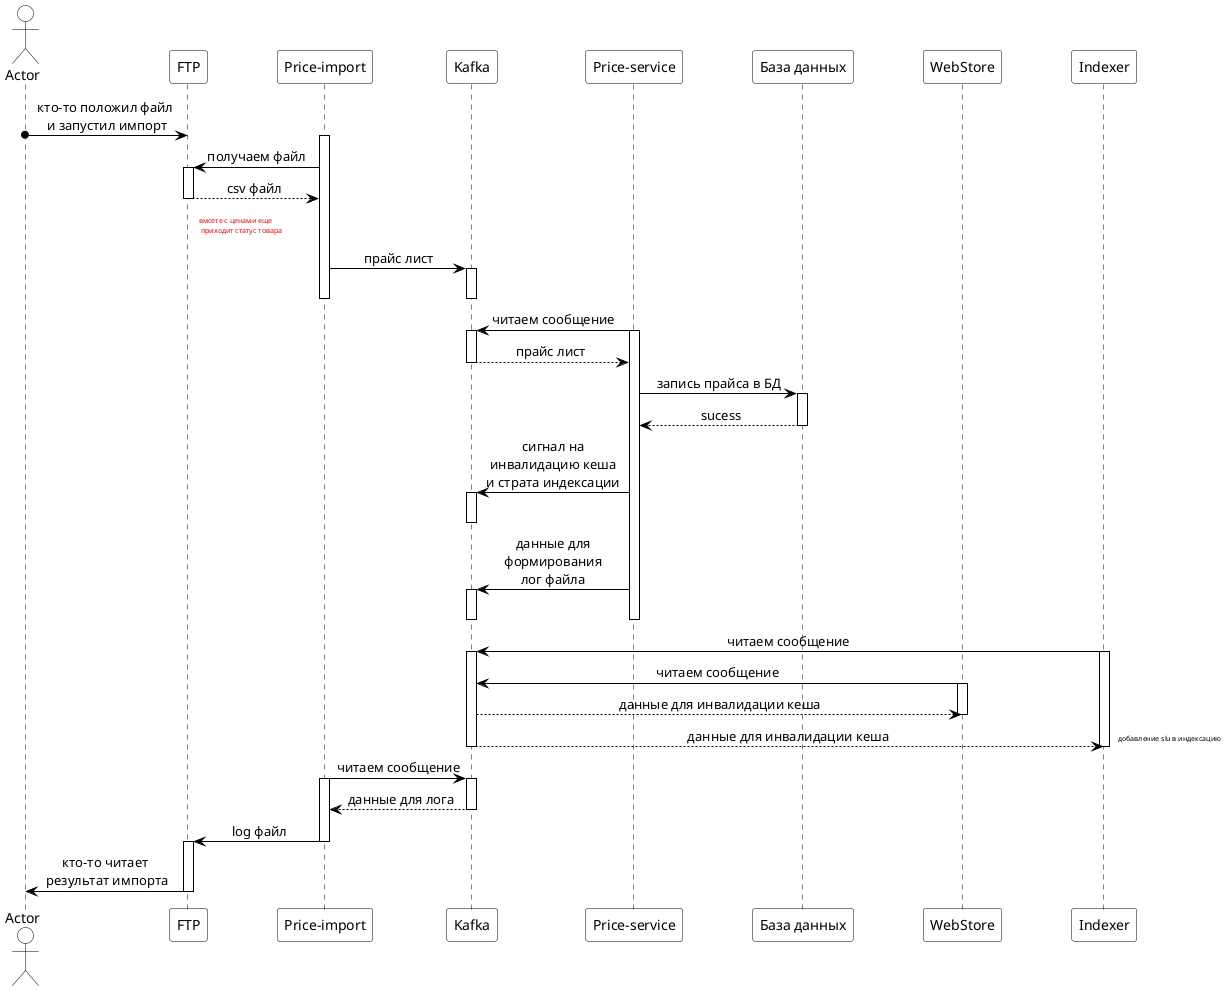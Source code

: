 @startuml 
 
skinparam shadowing false 
skinparam sequenceMessageAlign center 
'skinparam maxMessageSize 200
skinparam NoteFontSize 7
skinparam NoteBorderColor transparent

skinparam sequence {
ArrowColor Black
LifeLineBorderColor Black

ParticipantBorderColor Black
ParticipantBackgroundColor transparent

ActorBorderColor Black
ActorBackgroundColor transparent
ActorFontColor Black
  
ParticipantPadding 30
}


 
actor Actor 
participant FTP 
participant "Price-import" as Import 
participant Kafka 
participant "Price-service" as Service 
participant "База данных" as Base 
participant WebStore as Store 
participant Indexer 

Actor o-> FTP : кто-то положил файл \nи запустил импорт
activate Import

Import -> FTP : получаем файл
activate FTP
return csv файл

rnote right of FTP #White: <color: Red> вмсете с ценами еще \n <color: Red> приходит статус товара  

Import -> Kafka : прайс лист
activate Kafka
deactivate Import
deactivate Kafka

Service -> Kafka : читаем сообщение 
activate Service
activate Kafka
return прайс лист

Service -> Base : запись прайса в БД
activate Base
return sucess

Service -> Kafka : сигнал на\nинвалидацию кеша\nи страта индексации 
activate Kafka
deactivate Kafka

Service -> Kafka : данные для\nформирования\nлог файла
activate Kafka
deactivate Service
deactivate Kafka

Indexer -> Kafka : читаем сообщение 
activate Kafka
activate Indexer
Store -> Kafka : читаем сообщение 
activate Store
Kafka --> Store : данные для инвалидации кеша
deactivate Store
return данные для инвалидации кеша
deactivate Indexer

rnote right #White : добавление slu в индексацию

Import -> Kafka : читаем сообщение
activate Import
activate Kafka
return данные для лога

Import -> FTP : log файл
deactivate Import
activate FTP 

FTP -> Actor : кто-то читает \nрезультат импорта
deactivate FTP
 
@enduml
